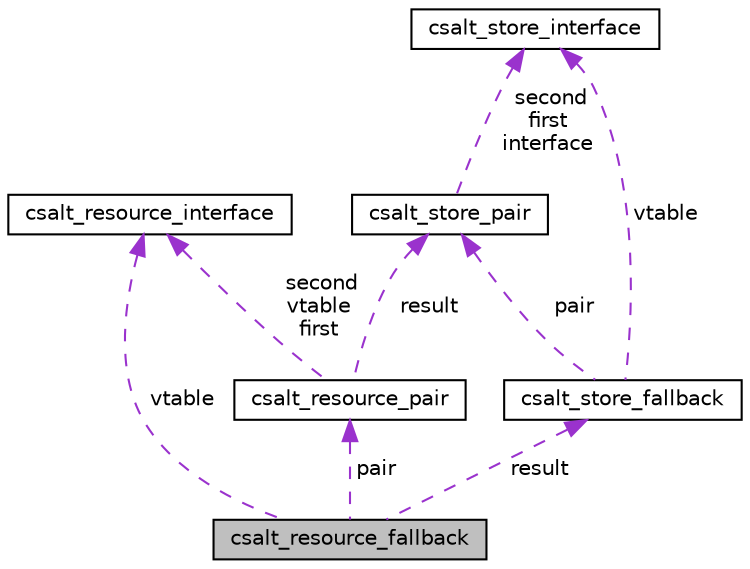 digraph "csalt_resource_fallback"
{
 // LATEX_PDF_SIZE
  edge [fontname="Helvetica",fontsize="10",labelfontname="Helvetica",labelfontsize="10"];
  node [fontname="Helvetica",fontsize="10",shape=record];
  Node1 [label="csalt_resource_fallback",height=0.2,width=0.4,color="black", fillcolor="grey75", style="filled", fontcolor="black",tooltip="This type provides a resource which initializes multiple resources, returning a csalt_store_fallback ..."];
  Node2 -> Node1 [dir="back",color="darkorchid3",fontsize="10",style="dashed",label=" vtable" ,fontname="Helvetica"];
  Node2 [label="csalt_resource_interface",height=0.2,width=0.4,color="black", fillcolor="white", style="filled",URL="$structcsalt__resource__interface.html",tooltip="Interface definition for managed resources."];
  Node3 -> Node1 [dir="back",color="darkorchid3",fontsize="10",style="dashed",label=" pair" ,fontname="Helvetica"];
  Node3 [label="csalt_resource_pair",height=0.2,width=0.4,color="black", fillcolor="white", style="filled",URL="$structcsalt__resource__pair.html",tooltip="This type allows storing a pair of resources and treating them as a single resource."];
  Node4 -> Node3 [dir="back",color="darkorchid3",fontsize="10",style="dashed",label=" result" ,fontname="Helvetica"];
  Node4 [label="csalt_store_pair",height=0.2,width=0.4,color="black", fillcolor="white", style="filled",URL="$structcsalt__store__pair.html",tooltip="This type allows storing a pair of stores and interacting with them as though they are a single store..."];
  Node5 -> Node4 [dir="back",color="darkorchid3",fontsize="10",style="dashed",label=" second\nfirst\ninterface" ,fontname="Helvetica"];
  Node5 [label="csalt_store_interface",height=0.2,width=0.4,color="black", fillcolor="white", style="filled",URL="$structcsalt__store__interface.html",tooltip=" "];
  Node2 -> Node3 [dir="back",color="darkorchid3",fontsize="10",style="dashed",label=" second\nvtable\nfirst" ,fontname="Helvetica"];
  Node6 -> Node1 [dir="back",color="darkorchid3",fontsize="10",style="dashed",label=" result" ,fontname="Helvetica"];
  Node6 [label="csalt_store_fallback",height=0.2,width=0.4,color="black", fillcolor="white", style="filled",URL="$structcsalt__store__fallback.html",tooltip="This type decorates a pair with fallback/caching logic."];
  Node5 -> Node6 [dir="back",color="darkorchid3",fontsize="10",style="dashed",label=" vtable" ,fontname="Helvetica"];
  Node4 -> Node6 [dir="back",color="darkorchid3",fontsize="10",style="dashed",label=" pair" ,fontname="Helvetica"];
}
